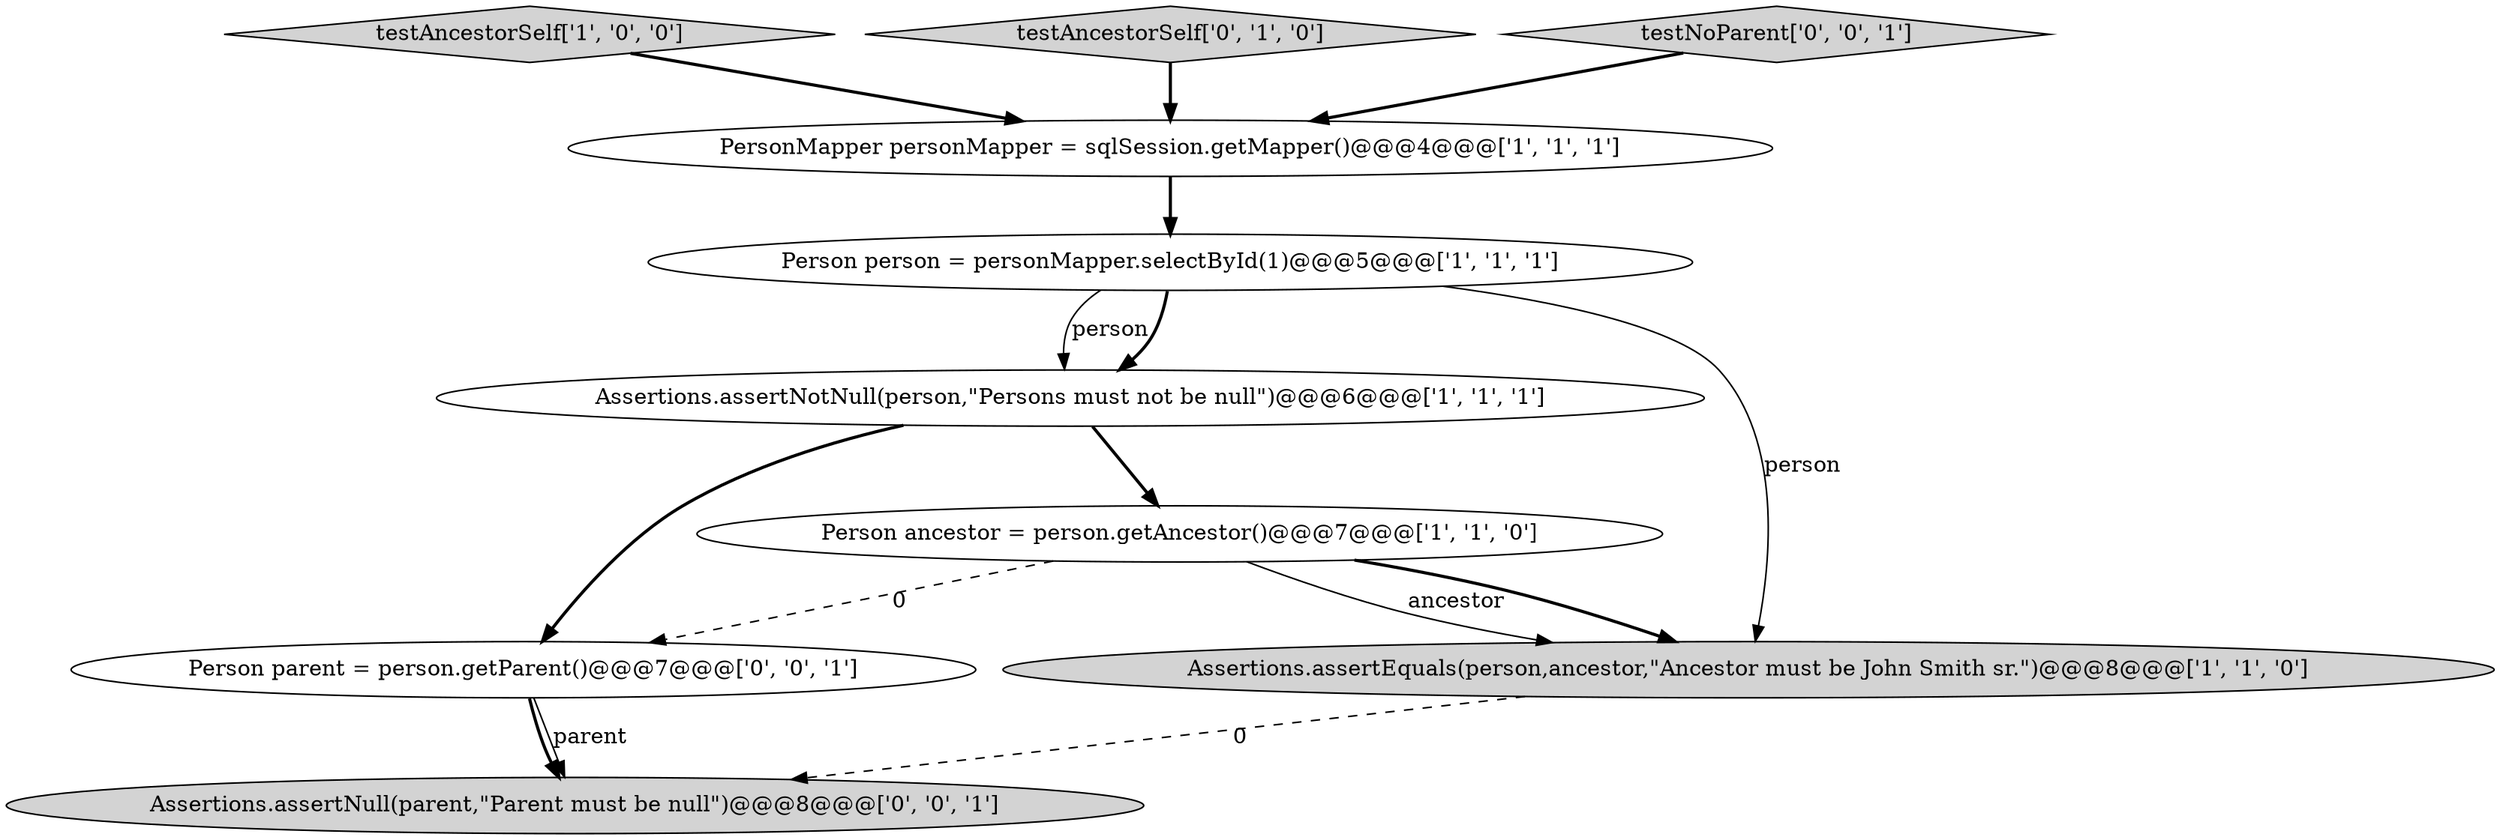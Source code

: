 digraph {
7 [style = filled, label = "Person parent = person.getParent()@@@7@@@['0', '0', '1']", fillcolor = white, shape = ellipse image = "AAA0AAABBB3BBB"];
2 [style = filled, label = "Person ancestor = person.getAncestor()@@@7@@@['1', '1', '0']", fillcolor = white, shape = ellipse image = "AAA0AAABBB1BBB"];
0 [style = filled, label = "Assertions.assertNotNull(person,\"Persons must not be null\")@@@6@@@['1', '1', '1']", fillcolor = white, shape = ellipse image = "AAA0AAABBB1BBB"];
1 [style = filled, label = "Assertions.assertEquals(person,ancestor,\"Ancestor must be John Smith sr.\")@@@8@@@['1', '1', '0']", fillcolor = lightgray, shape = ellipse image = "AAA0AAABBB1BBB"];
4 [style = filled, label = "testAncestorSelf['1', '0', '0']", fillcolor = lightgray, shape = diamond image = "AAA0AAABBB1BBB"];
8 [style = filled, label = "Assertions.assertNull(parent,\"Parent must be null\")@@@8@@@['0', '0', '1']", fillcolor = lightgray, shape = ellipse image = "AAA0AAABBB3BBB"];
6 [style = filled, label = "testAncestorSelf['0', '1', '0']", fillcolor = lightgray, shape = diamond image = "AAA0AAABBB2BBB"];
9 [style = filled, label = "testNoParent['0', '0', '1']", fillcolor = lightgray, shape = diamond image = "AAA0AAABBB3BBB"];
5 [style = filled, label = "Person person = personMapper.selectById(1)@@@5@@@['1', '1', '1']", fillcolor = white, shape = ellipse image = "AAA0AAABBB1BBB"];
3 [style = filled, label = "PersonMapper personMapper = sqlSession.getMapper()@@@4@@@['1', '1', '1']", fillcolor = white, shape = ellipse image = "AAA0AAABBB1BBB"];
9->3 [style = bold, label=""];
6->3 [style = bold, label=""];
4->3 [style = bold, label=""];
2->1 [style = solid, label="ancestor"];
1->8 [style = dashed, label="0"];
3->5 [style = bold, label=""];
5->0 [style = solid, label="person"];
5->0 [style = bold, label=""];
2->7 [style = dashed, label="0"];
7->8 [style = bold, label=""];
2->1 [style = bold, label=""];
7->8 [style = solid, label="parent"];
5->1 [style = solid, label="person"];
0->2 [style = bold, label=""];
0->7 [style = bold, label=""];
}
